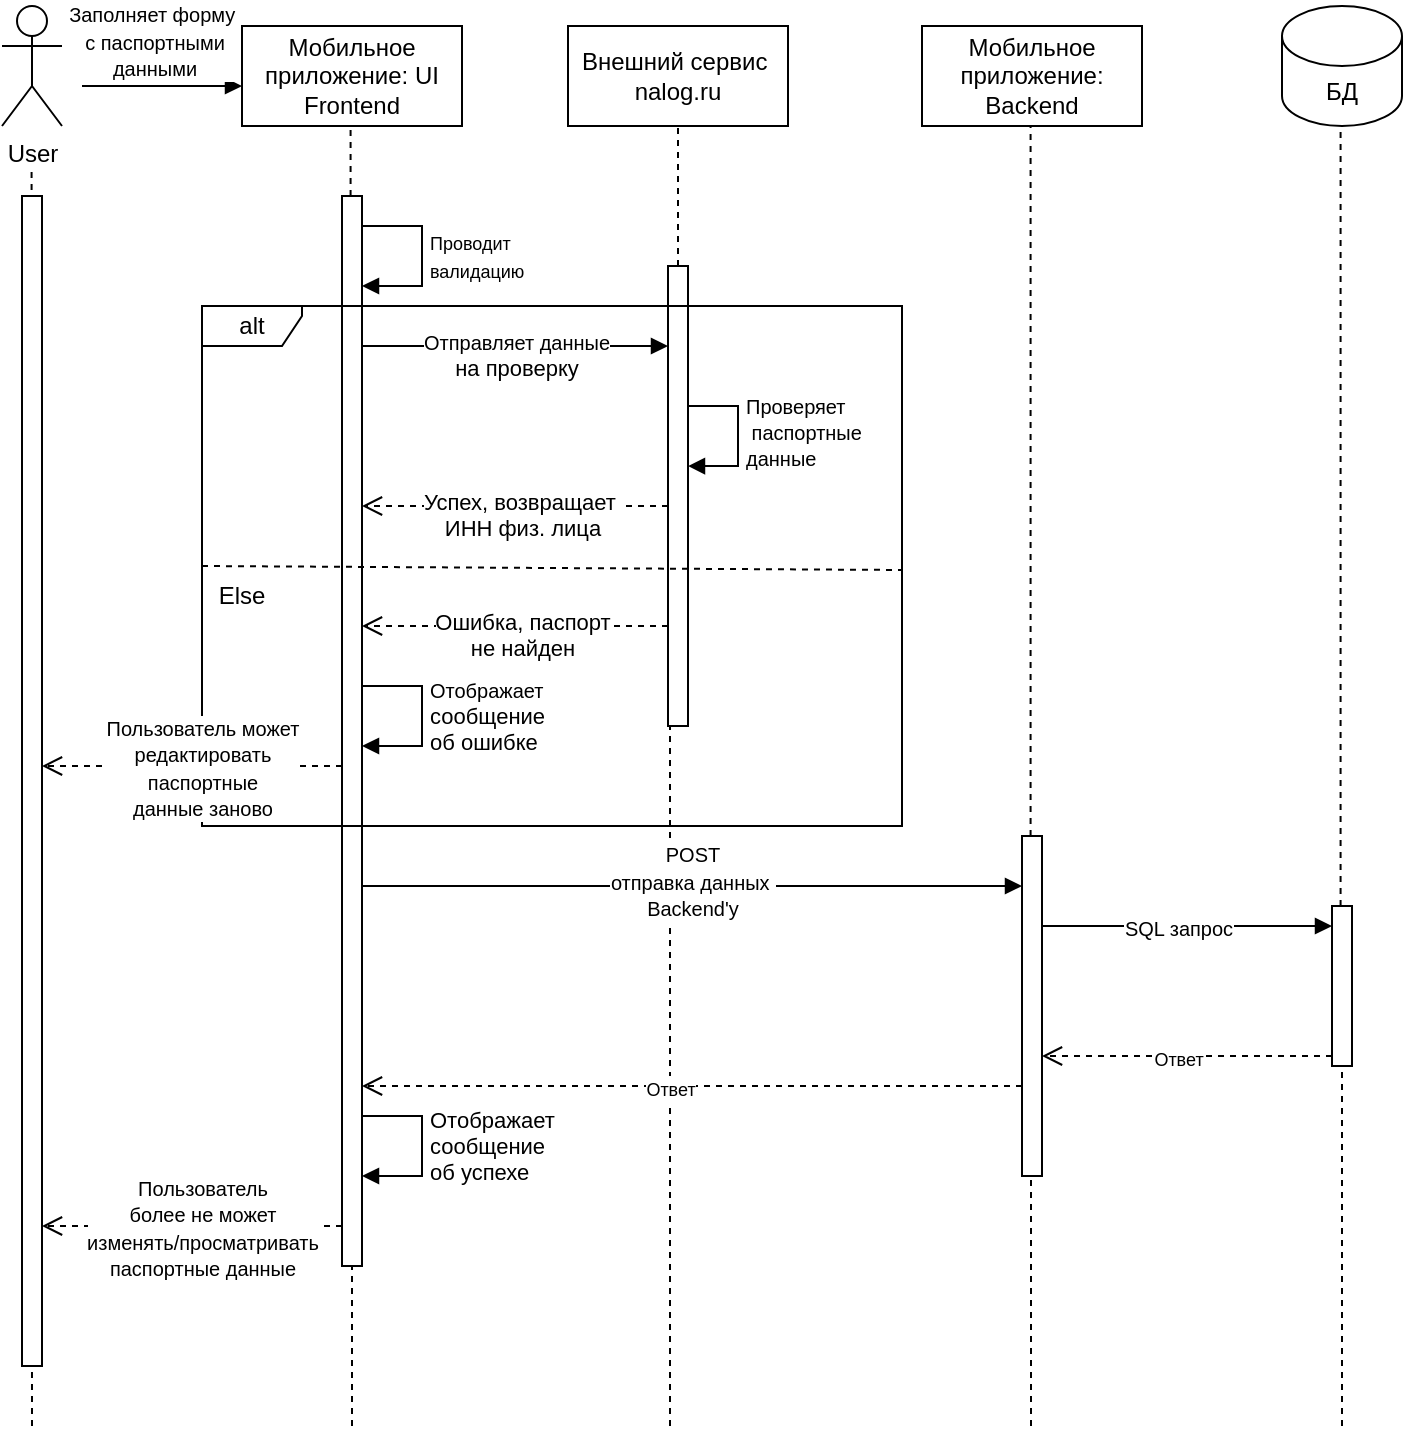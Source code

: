 <mxfile version="22.1.18" type="github">
  <diagram name="Страница — 1" id="yYIaMIZ6cxQhBOnnz-Gr">
    <mxGraphModel dx="1061" dy="570" grid="1" gridSize="10" guides="1" tooltips="1" connect="1" arrows="1" fold="1" page="1" pageScale="1" pageWidth="827" pageHeight="1169" math="0" shadow="0">
      <root>
        <mxCell id="0" />
        <mxCell id="1" parent="0" />
        <mxCell id="erQtndTvfaKQI2OGhbkg-2" value="User" style="shape=umlActor;verticalLabelPosition=bottom;verticalAlign=top;html=1;outlineConnect=0;" vertex="1" parent="1">
          <mxGeometry x="20" y="170" width="30" height="60" as="geometry" />
        </mxCell>
        <mxCell id="erQtndTvfaKQI2OGhbkg-3" value="Мобильное&lt;br&gt;приложение:&lt;br&gt;Backend" style="html=1;whiteSpace=wrap;" vertex="1" parent="1">
          <mxGeometry x="480" y="180" width="110" height="50" as="geometry" />
        </mxCell>
        <mxCell id="erQtndTvfaKQI2OGhbkg-4" value="Внешний сервис&amp;nbsp;&lt;br&gt;nalog.ru" style="html=1;whiteSpace=wrap;" vertex="1" parent="1">
          <mxGeometry x="303" y="180" width="110" height="50" as="geometry" />
        </mxCell>
        <mxCell id="erQtndTvfaKQI2OGhbkg-5" value="Мобильное&lt;br&gt;приложение: UI&lt;br&gt;Frontend" style="html=1;whiteSpace=wrap;" vertex="1" parent="1">
          <mxGeometry x="140" y="180" width="110" height="50" as="geometry" />
        </mxCell>
        <mxCell id="erQtndTvfaKQI2OGhbkg-6" value="БД" style="shape=cylinder3;whiteSpace=wrap;html=1;boundedLbl=1;backgroundOutline=1;size=15;" vertex="1" parent="1">
          <mxGeometry x="660" y="170" width="60" height="60" as="geometry" />
        </mxCell>
        <mxCell id="erQtndTvfaKQI2OGhbkg-7" value="" style="endArrow=none;dashed=1;html=1;rounded=0;" edge="1" parent="1" source="erQtndTvfaKQI2OGhbkg-13">
          <mxGeometry width="50" height="50" relative="1" as="geometry">
            <mxPoint x="194" y="820" as="sourcePoint" />
            <mxPoint x="194.29" y="230" as="targetPoint" />
          </mxGeometry>
        </mxCell>
        <mxCell id="erQtndTvfaKQI2OGhbkg-8" value="" style="endArrow=none;dashed=1;html=1;rounded=0;" edge="1" parent="1" source="erQtndTvfaKQI2OGhbkg-18">
          <mxGeometry width="50" height="50" relative="1" as="geometry">
            <mxPoint x="354" y="820" as="sourcePoint" />
            <mxPoint x="358" y="230" as="targetPoint" />
          </mxGeometry>
        </mxCell>
        <mxCell id="erQtndTvfaKQI2OGhbkg-9" value="" style="endArrow=none;dashed=1;html=1;rounded=0;" edge="1" parent="1" source="erQtndTvfaKQI2OGhbkg-26">
          <mxGeometry width="50" height="50" relative="1" as="geometry">
            <mxPoint x="689" y="820" as="sourcePoint" />
            <mxPoint x="689.29" y="230" as="targetPoint" />
          </mxGeometry>
        </mxCell>
        <mxCell id="erQtndTvfaKQI2OGhbkg-10" value="" style="endArrow=none;dashed=1;html=1;rounded=0;" edge="1" parent="1" source="erQtndTvfaKQI2OGhbkg-21">
          <mxGeometry width="50" height="50" relative="1" as="geometry">
            <mxPoint x="530" y="810" as="sourcePoint" />
            <mxPoint x="534.29" y="230" as="targetPoint" />
          </mxGeometry>
        </mxCell>
        <mxCell id="erQtndTvfaKQI2OGhbkg-11" value="&lt;font size=&quot;1&quot;&gt;Заполняет форму&amp;nbsp;&lt;br&gt;с паспортными&lt;br&gt;данными&lt;br&gt;&lt;/font&gt;" style="html=1;verticalAlign=bottom;endArrow=block;curved=0;rounded=0;" edge="1" parent="1">
          <mxGeometry x="-0.111" width="80" relative="1" as="geometry">
            <mxPoint x="60" y="210" as="sourcePoint" />
            <mxPoint x="140" y="210" as="targetPoint" />
            <mxPoint as="offset" />
          </mxGeometry>
        </mxCell>
        <mxCell id="erQtndTvfaKQI2OGhbkg-12" value="" style="endArrow=none;dashed=1;html=1;rounded=0;" edge="1" parent="1" target="erQtndTvfaKQI2OGhbkg-13">
          <mxGeometry width="50" height="50" relative="1" as="geometry">
            <mxPoint x="195" y="880" as="sourcePoint" />
            <mxPoint x="224.29" y="230" as="targetPoint" />
          </mxGeometry>
        </mxCell>
        <mxCell id="erQtndTvfaKQI2OGhbkg-13" value="" style="html=1;points=[[0,0,0,0,5],[0,1,0,0,-5],[1,0,0,0,5],[1,1,0,0,-5]];perimeter=orthogonalPerimeter;outlineConnect=0;targetShapes=umlLifeline;portConstraint=eastwest;newEdgeStyle={&quot;curved&quot;:0,&quot;rounded&quot;:0};" vertex="1" parent="1">
          <mxGeometry x="190" y="265" width="10" height="535" as="geometry" />
        </mxCell>
        <mxCell id="erQtndTvfaKQI2OGhbkg-15" value="&lt;font size=&quot;1&quot;&gt;Отправляет данные&lt;br&gt;&lt;/font&gt;на проверку" style="html=1;verticalAlign=bottom;endArrow=block;curved=0;rounded=0;" edge="1" parent="1">
          <mxGeometry y="-20" width="80" relative="1" as="geometry">
            <mxPoint x="200" y="340" as="sourcePoint" />
            <mxPoint x="353" y="340" as="targetPoint" />
            <mxPoint as="offset" />
          </mxGeometry>
        </mxCell>
        <mxCell id="erQtndTvfaKQI2OGhbkg-16" value="&lt;font size=&quot;1&quot;&gt;Проверяет&lt;br&gt;&amp;nbsp;паспортные&lt;br&gt;данные&lt;br&gt;&lt;/font&gt;" style="html=1;align=left;spacingLeft=2;endArrow=block;rounded=0;edgeStyle=orthogonalEdgeStyle;curved=0;rounded=0;" edge="1" parent="1">
          <mxGeometry relative="1" as="geometry">
            <mxPoint x="358" y="370" as="sourcePoint" />
            <Array as="points">
              <mxPoint x="388" y="400" />
            </Array>
            <mxPoint x="363.0" y="400.034" as="targetPoint" />
          </mxGeometry>
        </mxCell>
        <mxCell id="erQtndTvfaKQI2OGhbkg-17" value="" style="endArrow=none;dashed=1;html=1;rounded=0;" edge="1" parent="1" target="erQtndTvfaKQI2OGhbkg-18">
          <mxGeometry width="50" height="50" relative="1" as="geometry">
            <mxPoint x="354" y="880" as="sourcePoint" />
            <mxPoint x="358" y="230" as="targetPoint" />
          </mxGeometry>
        </mxCell>
        <mxCell id="erQtndTvfaKQI2OGhbkg-18" value="" style="html=1;points=[[0,0,0,0,5],[0,1,0,0,-5],[1,0,0,0,5],[1,1,0,0,-5]];perimeter=orthogonalPerimeter;outlineConnect=0;targetShapes=umlLifeline;portConstraint=eastwest;newEdgeStyle={&quot;curved&quot;:0,&quot;rounded&quot;:0};" vertex="1" parent="1">
          <mxGeometry x="353" y="300" width="10" height="230" as="geometry" />
        </mxCell>
        <mxCell id="erQtndTvfaKQI2OGhbkg-19" value="&lt;font style=&quot;font-size: 9px;&quot;&gt;Проводит &lt;br&gt;валидацию&lt;/font&gt;" style="html=1;align=left;spacingLeft=2;endArrow=block;rounded=0;edgeStyle=orthogonalEdgeStyle;curved=0;rounded=0;" edge="1" parent="1" target="erQtndTvfaKQI2OGhbkg-13">
          <mxGeometry relative="1" as="geometry">
            <mxPoint x="200" y="280" as="sourcePoint" />
            <Array as="points">
              <mxPoint x="230" y="280" />
              <mxPoint x="230" y="310" />
            </Array>
            <mxPoint x="205.0" y="310.034" as="targetPoint" />
          </mxGeometry>
        </mxCell>
        <mxCell id="erQtndTvfaKQI2OGhbkg-20" value="" style="endArrow=none;dashed=1;html=1;rounded=0;" edge="1" parent="1">
          <mxGeometry width="50" height="50" relative="1" as="geometry">
            <mxPoint x="534.5" y="880" as="sourcePoint" />
            <mxPoint x="534.5" y="755" as="targetPoint" />
          </mxGeometry>
        </mxCell>
        <mxCell id="erQtndTvfaKQI2OGhbkg-21" value="" style="html=1;points=[[0,0,0,0,5],[0,1,0,0,-5],[1,0,0,0,5],[1,1,0,0,-5]];perimeter=orthogonalPerimeter;outlineConnect=0;targetShapes=umlLifeline;portConstraint=eastwest;newEdgeStyle={&quot;curved&quot;:0,&quot;rounded&quot;:0};" vertex="1" parent="1">
          <mxGeometry x="530" y="585" width="10" height="170" as="geometry" />
        </mxCell>
        <mxCell id="erQtndTvfaKQI2OGhbkg-24" value="&lt;font size=&quot;1&quot;&gt;SQL запрос&lt;/font&gt;" style="html=1;verticalAlign=bottom;endArrow=block;curved=0;rounded=0;" edge="1" parent="1">
          <mxGeometry x="-0.067" y="-10" width="80" relative="1" as="geometry">
            <mxPoint x="540" y="630" as="sourcePoint" />
            <mxPoint x="685" y="630" as="targetPoint" />
            <mxPoint as="offset" />
          </mxGeometry>
        </mxCell>
        <mxCell id="erQtndTvfaKQI2OGhbkg-25" value="&lt;font style=&quot;font-size: 9px;&quot;&gt;Ответ&lt;/font&gt;" style="html=1;verticalAlign=bottom;endArrow=open;dashed=1;endSize=8;curved=0;rounded=0;exitX=0;exitY=1;exitDx=0;exitDy=-5;exitPerimeter=0;" edge="1" parent="1" target="erQtndTvfaKQI2OGhbkg-21" source="erQtndTvfaKQI2OGhbkg-26">
          <mxGeometry x="0.067" y="10" relative="1" as="geometry">
            <mxPoint x="680" y="600" as="sourcePoint" />
            <mxPoint x="540" y="600" as="targetPoint" />
            <mxPoint as="offset" />
          </mxGeometry>
        </mxCell>
        <mxCell id="erQtndTvfaKQI2OGhbkg-30" value="" style="endArrow=none;dashed=1;html=1;rounded=0;" edge="1" parent="1">
          <mxGeometry width="50" height="50" relative="1" as="geometry">
            <mxPoint x="35" y="880" as="sourcePoint" />
            <mxPoint x="34.79" y="250" as="targetPoint" />
          </mxGeometry>
        </mxCell>
        <mxCell id="erQtndTvfaKQI2OGhbkg-31" value="" style="html=1;points=[[0,0,0,0,5],[0,1,0,0,-5],[1,0,0,0,5],[1,1,0,0,-5]];perimeter=orthogonalPerimeter;outlineConnect=0;targetShapes=umlLifeline;portConstraint=eastwest;newEdgeStyle={&quot;curved&quot;:0,&quot;rounded&quot;:0};" vertex="1" parent="1">
          <mxGeometry x="30" y="265" width="10" height="585" as="geometry" />
        </mxCell>
        <mxCell id="erQtndTvfaKQI2OGhbkg-34" value="alt" style="shape=umlFrame;whiteSpace=wrap;html=1;pointerEvents=0;width=50;height=20;" vertex="1" parent="1">
          <mxGeometry x="120" y="320" width="350" height="260" as="geometry" />
        </mxCell>
        <mxCell id="erQtndTvfaKQI2OGhbkg-37" value="Успех, возвращает&amp;nbsp;&lt;br&gt;ИНН физ. лица" style="html=1;verticalAlign=bottom;endArrow=open;dashed=1;endSize=8;curved=0;rounded=0;" edge="1" parent="1" target="erQtndTvfaKQI2OGhbkg-13">
          <mxGeometry x="-0.046" y="20" relative="1" as="geometry">
            <mxPoint x="353" y="420" as="sourcePoint" />
            <mxPoint x="370" y="470" as="targetPoint" />
            <mxPoint as="offset" />
          </mxGeometry>
        </mxCell>
        <mxCell id="erQtndTvfaKQI2OGhbkg-38" value="" style="endArrow=none;dashed=1;html=1;rounded=0;exitX=-0.003;exitY=0.642;exitDx=0;exitDy=0;exitPerimeter=0;" edge="1" parent="1">
          <mxGeometry width="50" height="50" relative="1" as="geometry">
            <mxPoint x="120.0" y="450.0" as="sourcePoint" />
            <mxPoint x="470" y="452" as="targetPoint" />
          </mxGeometry>
        </mxCell>
        <mxCell id="erQtndTvfaKQI2OGhbkg-39" value="Else" style="text;html=1;strokeColor=none;fillColor=none;align=center;verticalAlign=middle;whiteSpace=wrap;rounded=0;" vertex="1" parent="1">
          <mxGeometry x="110" y="450" width="60" height="30" as="geometry" />
        </mxCell>
        <mxCell id="erQtndTvfaKQI2OGhbkg-40" value="Ошибка, паспорт&lt;br&gt;не найден" style="html=1;verticalAlign=bottom;endArrow=open;dashed=1;endSize=8;curved=0;rounded=0;" edge="1" parent="1">
          <mxGeometry x="-0.046" y="20" relative="1" as="geometry">
            <mxPoint x="353" y="480" as="sourcePoint" />
            <mxPoint x="200" y="480" as="targetPoint" />
            <mxPoint as="offset" />
          </mxGeometry>
        </mxCell>
        <mxCell id="erQtndTvfaKQI2OGhbkg-43" value="&lt;font size=&quot;1&quot;&gt;Отображает&lt;br&gt;&lt;/font&gt;сообщение&lt;br&gt;об ошибке" style="html=1;align=left;spacingLeft=2;endArrow=block;rounded=0;edgeStyle=orthogonalEdgeStyle;curved=0;rounded=0;" edge="1" parent="1">
          <mxGeometry relative="1" as="geometry">
            <mxPoint x="200" y="510" as="sourcePoint" />
            <Array as="points">
              <mxPoint x="230" y="510" />
              <mxPoint x="230" y="540" />
            </Array>
            <mxPoint x="200" y="540" as="targetPoint" />
          </mxGeometry>
        </mxCell>
        <mxCell id="erQtndTvfaKQI2OGhbkg-44" value="&lt;font size=&quot;1&quot;&gt;POST&lt;br&gt;отправка данных&amp;nbsp;&lt;br&gt;Backend&#39;у&lt;br&gt;&lt;/font&gt;" style="html=1;verticalAlign=bottom;endArrow=block;curved=0;rounded=0;" edge="1" parent="1">
          <mxGeometry y="-20" width="80" relative="1" as="geometry">
            <mxPoint x="200" y="610" as="sourcePoint" />
            <mxPoint x="530" y="610" as="targetPoint" />
            <mxPoint as="offset" />
          </mxGeometry>
        </mxCell>
        <mxCell id="erQtndTvfaKQI2OGhbkg-45" value="&lt;font style=&quot;font-size: 9px;&quot;&gt;Ответ&lt;/font&gt;" style="html=1;verticalAlign=bottom;endArrow=open;dashed=1;endSize=8;curved=0;rounded=0;exitX=0;exitY=1;exitDx=0;exitDy=-5;exitPerimeter=0;" edge="1" parent="1">
          <mxGeometry x="0.067" y="10" relative="1" as="geometry">
            <mxPoint x="530" y="710" as="sourcePoint" />
            <mxPoint x="200" y="710" as="targetPoint" />
            <mxPoint as="offset" />
          </mxGeometry>
        </mxCell>
        <mxCell id="erQtndTvfaKQI2OGhbkg-46" value="" style="endArrow=none;dashed=1;html=1;rounded=0;" edge="1" parent="1" target="erQtndTvfaKQI2OGhbkg-26">
          <mxGeometry width="50" height="50" relative="1" as="geometry">
            <mxPoint x="690" y="880" as="sourcePoint" />
            <mxPoint x="689.29" y="230" as="targetPoint" />
          </mxGeometry>
        </mxCell>
        <mxCell id="erQtndTvfaKQI2OGhbkg-26" value="" style="html=1;points=[[0,0,0,0,5],[0,1,0,0,-5],[1,0,0,0,5],[1,1,0,0,-5]];perimeter=orthogonalPerimeter;outlineConnect=0;targetShapes=umlLifeline;portConstraint=eastwest;newEdgeStyle={&quot;curved&quot;:0,&quot;rounded&quot;:0};" vertex="1" parent="1">
          <mxGeometry x="685" y="620" width="10" height="80" as="geometry" />
        </mxCell>
        <mxCell id="erQtndTvfaKQI2OGhbkg-47" value="Отображает&lt;br&gt;сообщение&lt;br&gt;об успехе" style="html=1;align=left;spacingLeft=2;endArrow=block;rounded=0;edgeStyle=orthogonalEdgeStyle;curved=0;rounded=0;" edge="1" parent="1">
          <mxGeometry relative="1" as="geometry">
            <mxPoint x="200" y="725" as="sourcePoint" />
            <Array as="points">
              <mxPoint x="230" y="725" />
              <mxPoint x="230" y="755" />
            </Array>
            <mxPoint x="200" y="755" as="targetPoint" />
          </mxGeometry>
        </mxCell>
        <mxCell id="erQtndTvfaKQI2OGhbkg-48" value="&lt;font size=&quot;1&quot;&gt;Пользователь&lt;br&gt;более не может&lt;br&gt;изменять/просматривать&lt;br&gt;паспортные данные&lt;br&gt;&lt;/font&gt;" style="html=1;verticalAlign=bottom;endArrow=open;dashed=1;endSize=8;curved=0;rounded=0;" edge="1" parent="1">
          <mxGeometry x="-0.067" y="30" relative="1" as="geometry">
            <mxPoint x="190" y="780" as="sourcePoint" />
            <mxPoint x="40" y="780" as="targetPoint" />
            <mxPoint as="offset" />
          </mxGeometry>
        </mxCell>
        <mxCell id="erQtndTvfaKQI2OGhbkg-49" value="&lt;font size=&quot;1&quot;&gt;Пользователь может&lt;br&gt;редактировать &lt;br&gt;паспортные&lt;br&gt;данные заново&lt;br&gt;&lt;/font&gt;" style="html=1;verticalAlign=bottom;endArrow=open;dashed=1;endSize=8;curved=0;rounded=0;" edge="1" parent="1">
          <mxGeometry x="-0.067" y="30" relative="1" as="geometry">
            <mxPoint x="190" y="550" as="sourcePoint" />
            <mxPoint x="40" y="550" as="targetPoint" />
            <mxPoint as="offset" />
          </mxGeometry>
        </mxCell>
      </root>
    </mxGraphModel>
  </diagram>
</mxfile>
